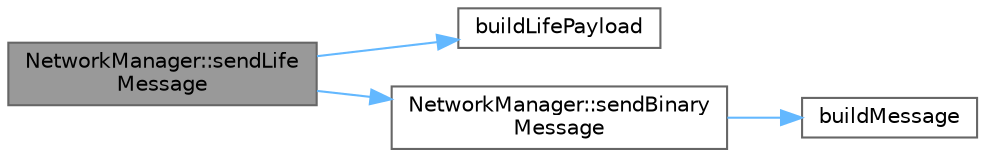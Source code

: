 digraph "NetworkManager::sendLifeMessage"
{
 // LATEX_PDF_SIZE
  bgcolor="transparent";
  edge [fontname=Helvetica,fontsize=10,labelfontname=Helvetica,labelfontsize=10];
  node [fontname=Helvetica,fontsize=10,shape=box,height=0.2,width=0.4];
  rankdir="LR";
  Node1 [id="Node000001",label="NetworkManager::sendLife\lMessage",height=0.2,width=0.4,color="gray40", fillcolor="grey60", style="filled", fontcolor="black",tooltip="Sends a life update message for a player."];
  Node1 -> Node2 [id="edge1_Node000001_Node000002",color="steelblue1",style="solid",tooltip=" "];
  Node2 [id="Node000002",label="buildLifePayload",height=0.2,width=0.4,color="grey40", fillcolor="white", style="filled",URL="$NetworkManager_8hpp.html#a2133f1091fd7c44da476c5a4f39696a2",tooltip="Builds the payload for a life update message."];
  Node1 -> Node3 [id="edge2_Node000001_Node000003",color="steelblue1",style="solid",tooltip=" "];
  Node3 [id="Node000003",label="NetworkManager::sendBinary\lMessage",height=0.2,width=0.4,color="grey40", fillcolor="white", style="filled",URL="$classNetworkManager.html#a99341469311e4530c2aa0385f17307b3",tooltip="Sends a binary message to a specific target."];
  Node3 -> Node4 [id="edge3_Node000003_Node000004",color="steelblue1",style="solid",tooltip=" "];
  Node4 [id="Node000004",label="buildMessage",height=0.2,width=0.4,color="grey40", fillcolor="white", style="filled",URL="$NetworkManager_8hpp.html#a29a7b4409c813acfea4a9cc13da92a7f",tooltip="Builds a message from a type and payload."];
}
